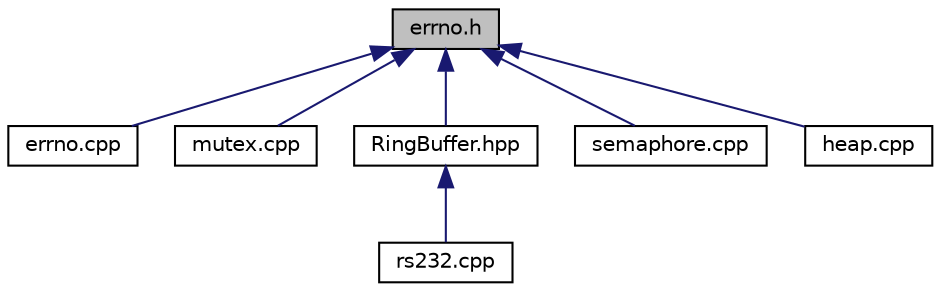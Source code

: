 digraph "errno.h"
{
 // LATEX_PDF_SIZE
  edge [fontname="Helvetica",fontsize="10",labelfontname="Helvetica",labelfontsize="10"];
  node [fontname="Helvetica",fontsize="10",shape=record];
  Node1 [label="errno.h",height=0.2,width=0.4,color="black", fillcolor="grey75", style="filled", fontcolor="black",tooltip="POSIX error number header."];
  Node1 -> Node2 [dir="back",color="midnightblue",fontsize="10",style="solid",fontname="Helvetica"];
  Node2 [label="errno.cpp",height=0.2,width=0.4,color="black", fillcolor="white", style="filled",URL="$d1/db0/errno_8cpp.html",tooltip=" "];
  Node1 -> Node3 [dir="back",color="midnightblue",fontsize="10",style="solid",fontname="Helvetica"];
  Node3 [label="mutex.cpp",height=0.2,width=0.4,color="black", fillcolor="white", style="filled",URL="$d0/dbb/mutex_8cpp.html",tooltip=" "];
  Node1 -> Node4 [dir="back",color="midnightblue",fontsize="10",style="solid",fontname="Helvetica"];
  Node4 [label="RingBuffer.hpp",height=0.2,width=0.4,color="black", fillcolor="white", style="filled",URL="$d6/d15/_ring_buffer_8hpp.html",tooltip="A ring buffer is a buffer method where the same memory used to contain data is reused...."];
  Node4 -> Node5 [dir="back",color="midnightblue",fontsize="10",style="solid",fontname="Helvetica"];
  Node5 [label="rs232.cpp",height=0.2,width=0.4,color="black", fillcolor="white", style="filled",URL="$d4/dc7/rs232_8cpp.html",tooltip=" "];
  Node1 -> Node6 [dir="back",color="midnightblue",fontsize="10",style="solid",fontname="Helvetica"];
  Node6 [label="semaphore.cpp",height=0.2,width=0.4,color="black", fillcolor="white", style="filled",URL="$da/d20/semaphore_8cpp.html",tooltip=" "];
  Node1 -> Node7 [dir="back",color="midnightblue",fontsize="10",style="solid",fontname="Helvetica"];
  Node7 [label="heap.cpp",height=0.2,width=0.4,color="black", fillcolor="white", style="filled",URL="$de/d90/heap_8cpp.html",tooltip="Liballoc heap implementation."];
}

